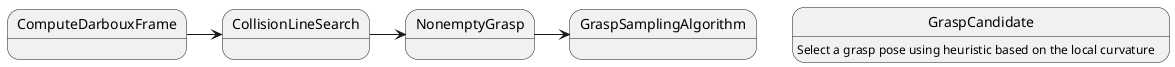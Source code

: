 @startuml

ComputeDarbouxFrame -> CollisionLineSearch
CollisionLineSearch -> NonemptyGrasp
NonemptyGrasp -> GraspSamplingAlgorithm
state GraspCandidate {
    state ComputeDarbouxFrame {
    }

    state CollisionLineSearch {
    }

    state NonemptyGrasp {

    }

    state GraspSamplingAlgorithm {
        
    }
}


GraspCandidate:Select a grasp pose using heuristic based on the local curvature

' (*) -> "Select a grasp pose using a\nheuristic based on the local\ncurvature"

' -r-> "Plan a grasp"
' -r-> "Move arm to grasp"
' -r-> "Force control"

@enduml
